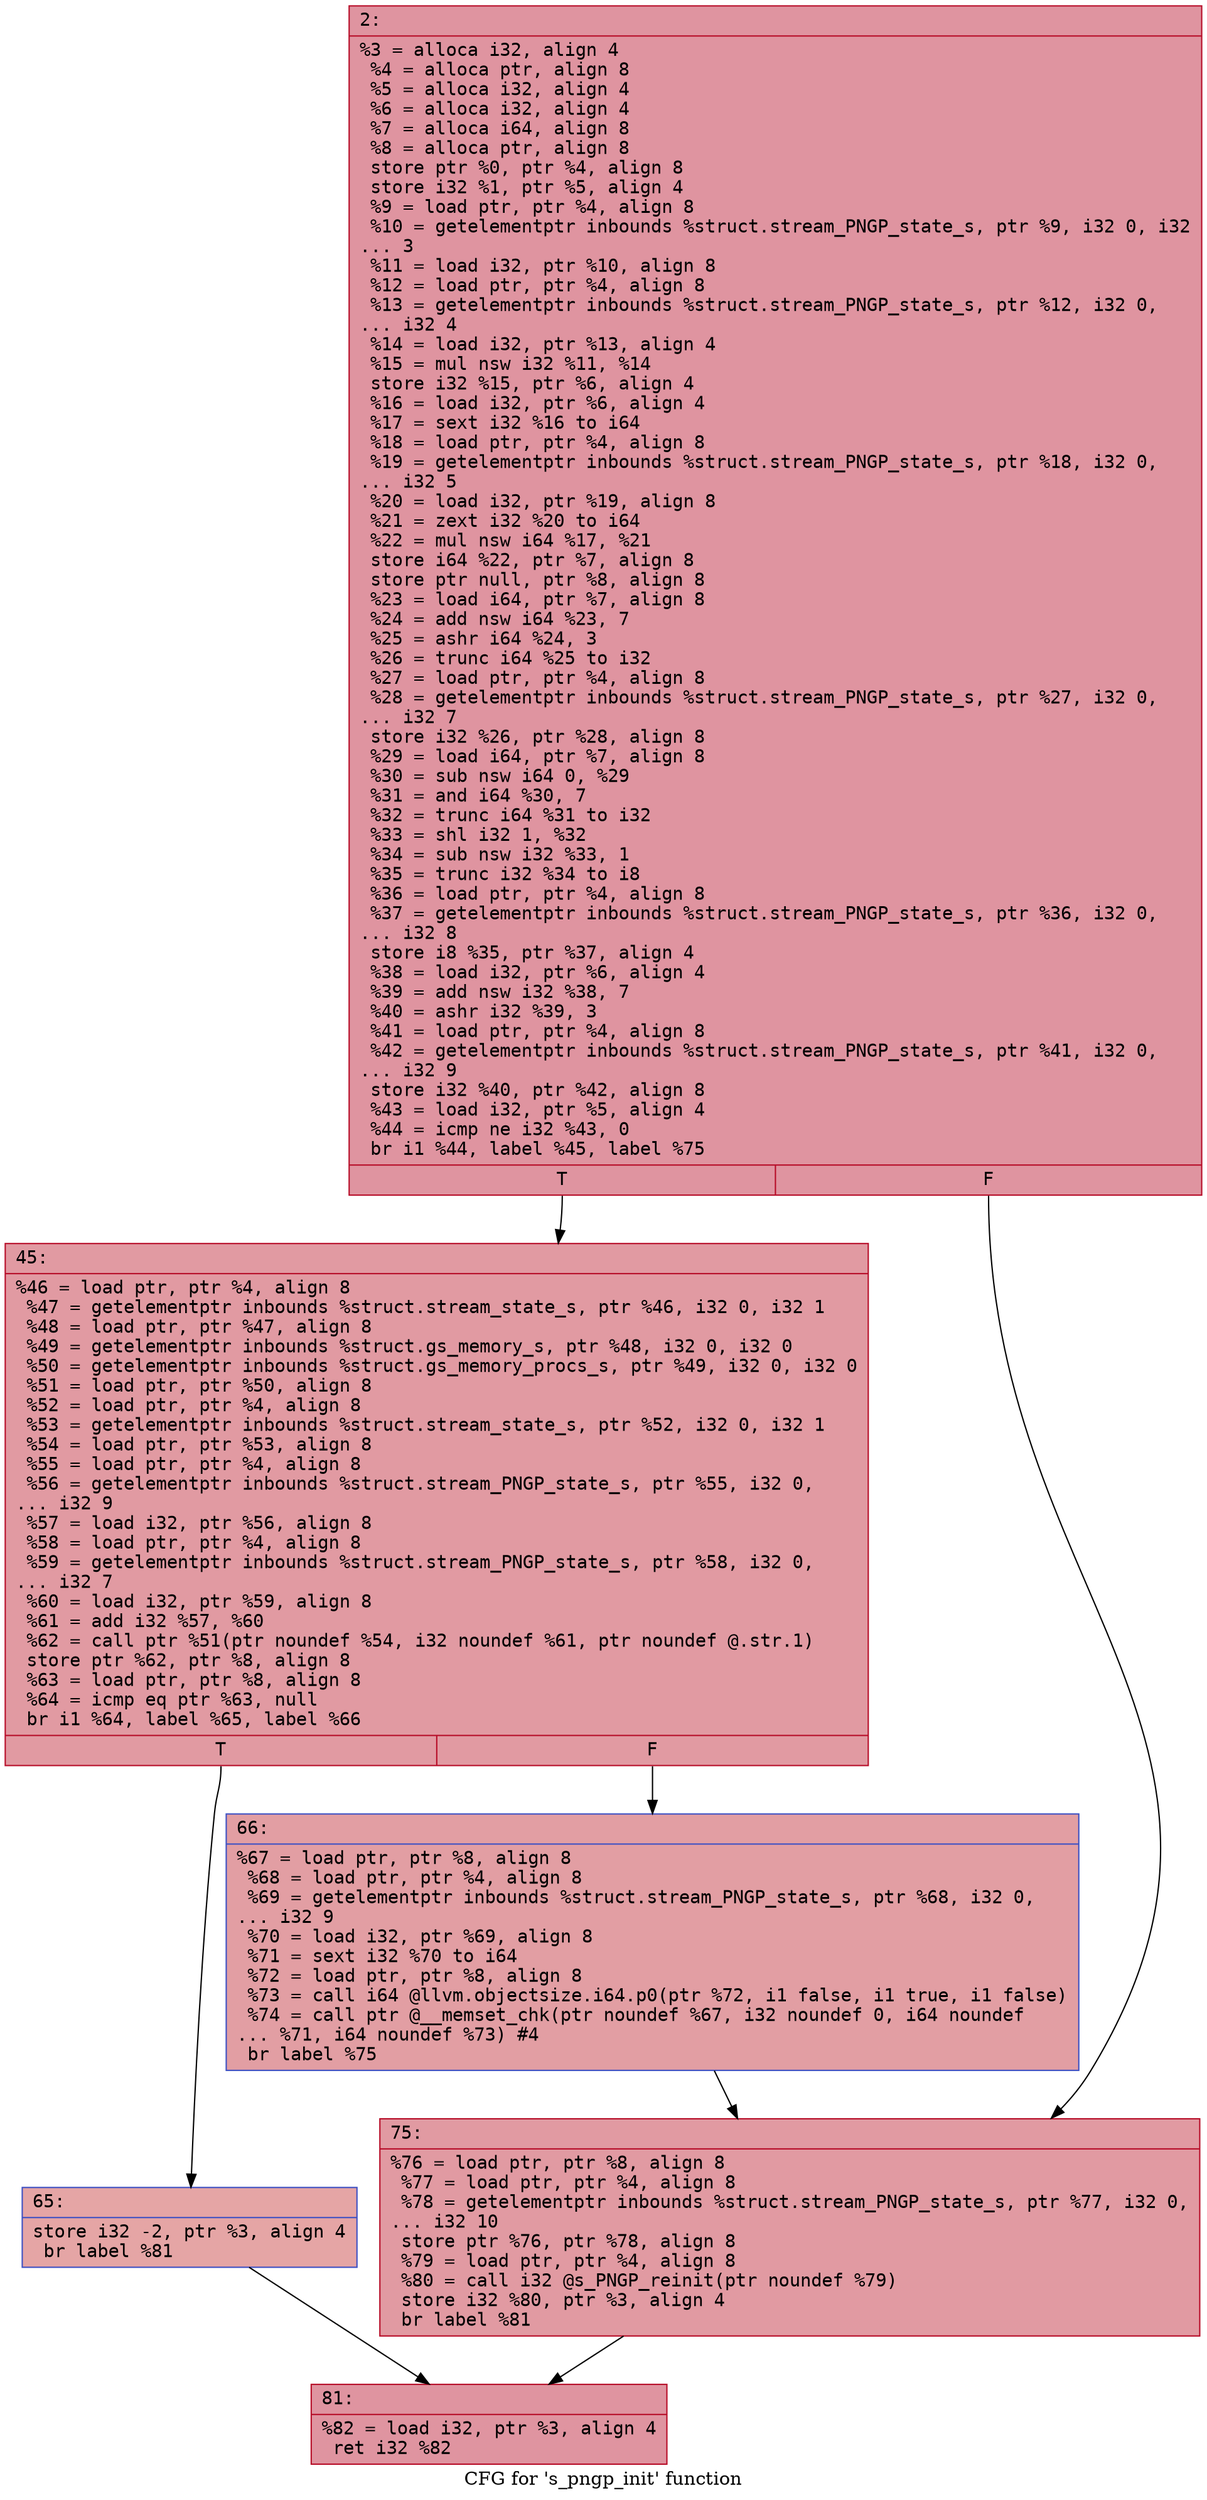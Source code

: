 digraph "CFG for 's_pngp_init' function" {
	label="CFG for 's_pngp_init' function";

	Node0x600002f2f340 [shape=record,color="#b70d28ff", style=filled, fillcolor="#b70d2870" fontname="Courier",label="{2:\l|  %3 = alloca i32, align 4\l  %4 = alloca ptr, align 8\l  %5 = alloca i32, align 4\l  %6 = alloca i32, align 4\l  %7 = alloca i64, align 8\l  %8 = alloca ptr, align 8\l  store ptr %0, ptr %4, align 8\l  store i32 %1, ptr %5, align 4\l  %9 = load ptr, ptr %4, align 8\l  %10 = getelementptr inbounds %struct.stream_PNGP_state_s, ptr %9, i32 0, i32\l... 3\l  %11 = load i32, ptr %10, align 8\l  %12 = load ptr, ptr %4, align 8\l  %13 = getelementptr inbounds %struct.stream_PNGP_state_s, ptr %12, i32 0,\l... i32 4\l  %14 = load i32, ptr %13, align 4\l  %15 = mul nsw i32 %11, %14\l  store i32 %15, ptr %6, align 4\l  %16 = load i32, ptr %6, align 4\l  %17 = sext i32 %16 to i64\l  %18 = load ptr, ptr %4, align 8\l  %19 = getelementptr inbounds %struct.stream_PNGP_state_s, ptr %18, i32 0,\l... i32 5\l  %20 = load i32, ptr %19, align 8\l  %21 = zext i32 %20 to i64\l  %22 = mul nsw i64 %17, %21\l  store i64 %22, ptr %7, align 8\l  store ptr null, ptr %8, align 8\l  %23 = load i64, ptr %7, align 8\l  %24 = add nsw i64 %23, 7\l  %25 = ashr i64 %24, 3\l  %26 = trunc i64 %25 to i32\l  %27 = load ptr, ptr %4, align 8\l  %28 = getelementptr inbounds %struct.stream_PNGP_state_s, ptr %27, i32 0,\l... i32 7\l  store i32 %26, ptr %28, align 8\l  %29 = load i64, ptr %7, align 8\l  %30 = sub nsw i64 0, %29\l  %31 = and i64 %30, 7\l  %32 = trunc i64 %31 to i32\l  %33 = shl i32 1, %32\l  %34 = sub nsw i32 %33, 1\l  %35 = trunc i32 %34 to i8\l  %36 = load ptr, ptr %4, align 8\l  %37 = getelementptr inbounds %struct.stream_PNGP_state_s, ptr %36, i32 0,\l... i32 8\l  store i8 %35, ptr %37, align 4\l  %38 = load i32, ptr %6, align 4\l  %39 = add nsw i32 %38, 7\l  %40 = ashr i32 %39, 3\l  %41 = load ptr, ptr %4, align 8\l  %42 = getelementptr inbounds %struct.stream_PNGP_state_s, ptr %41, i32 0,\l... i32 9\l  store i32 %40, ptr %42, align 8\l  %43 = load i32, ptr %5, align 4\l  %44 = icmp ne i32 %43, 0\l  br i1 %44, label %45, label %75\l|{<s0>T|<s1>F}}"];
	Node0x600002f2f340:s0 -> Node0x600002f2f390[tooltip="2 -> 45\nProbability 62.50%" ];
	Node0x600002f2f340:s1 -> Node0x600002f2f480[tooltip="2 -> 75\nProbability 37.50%" ];
	Node0x600002f2f390 [shape=record,color="#b70d28ff", style=filled, fillcolor="#bb1b2c70" fontname="Courier",label="{45:\l|  %46 = load ptr, ptr %4, align 8\l  %47 = getelementptr inbounds %struct.stream_state_s, ptr %46, i32 0, i32 1\l  %48 = load ptr, ptr %47, align 8\l  %49 = getelementptr inbounds %struct.gs_memory_s, ptr %48, i32 0, i32 0\l  %50 = getelementptr inbounds %struct.gs_memory_procs_s, ptr %49, i32 0, i32 0\l  %51 = load ptr, ptr %50, align 8\l  %52 = load ptr, ptr %4, align 8\l  %53 = getelementptr inbounds %struct.stream_state_s, ptr %52, i32 0, i32 1\l  %54 = load ptr, ptr %53, align 8\l  %55 = load ptr, ptr %4, align 8\l  %56 = getelementptr inbounds %struct.stream_PNGP_state_s, ptr %55, i32 0,\l... i32 9\l  %57 = load i32, ptr %56, align 8\l  %58 = load ptr, ptr %4, align 8\l  %59 = getelementptr inbounds %struct.stream_PNGP_state_s, ptr %58, i32 0,\l... i32 7\l  %60 = load i32, ptr %59, align 8\l  %61 = add i32 %57, %60\l  %62 = call ptr %51(ptr noundef %54, i32 noundef %61, ptr noundef @.str.1)\l  store ptr %62, ptr %8, align 8\l  %63 = load ptr, ptr %8, align 8\l  %64 = icmp eq ptr %63, null\l  br i1 %64, label %65, label %66\l|{<s0>T|<s1>F}}"];
	Node0x600002f2f390:s0 -> Node0x600002f2f3e0[tooltip="45 -> 65\nProbability 37.50%" ];
	Node0x600002f2f390:s1 -> Node0x600002f2f430[tooltip="45 -> 66\nProbability 62.50%" ];
	Node0x600002f2f3e0 [shape=record,color="#3d50c3ff", style=filled, fillcolor="#c5333470" fontname="Courier",label="{65:\l|  store i32 -2, ptr %3, align 4\l  br label %81\l}"];
	Node0x600002f2f3e0 -> Node0x600002f2f4d0[tooltip="65 -> 81\nProbability 100.00%" ];
	Node0x600002f2f430 [shape=record,color="#3d50c3ff", style=filled, fillcolor="#be242e70" fontname="Courier",label="{66:\l|  %67 = load ptr, ptr %8, align 8\l  %68 = load ptr, ptr %4, align 8\l  %69 = getelementptr inbounds %struct.stream_PNGP_state_s, ptr %68, i32 0,\l... i32 9\l  %70 = load i32, ptr %69, align 8\l  %71 = sext i32 %70 to i64\l  %72 = load ptr, ptr %8, align 8\l  %73 = call i64 @llvm.objectsize.i64.p0(ptr %72, i1 false, i1 true, i1 false)\l  %74 = call ptr @__memset_chk(ptr noundef %67, i32 noundef 0, i64 noundef\l... %71, i64 noundef %73) #4\l  br label %75\l}"];
	Node0x600002f2f430 -> Node0x600002f2f480[tooltip="66 -> 75\nProbability 100.00%" ];
	Node0x600002f2f480 [shape=record,color="#b70d28ff", style=filled, fillcolor="#bb1b2c70" fontname="Courier",label="{75:\l|  %76 = load ptr, ptr %8, align 8\l  %77 = load ptr, ptr %4, align 8\l  %78 = getelementptr inbounds %struct.stream_PNGP_state_s, ptr %77, i32 0,\l... i32 10\l  store ptr %76, ptr %78, align 8\l  %79 = load ptr, ptr %4, align 8\l  %80 = call i32 @s_PNGP_reinit(ptr noundef %79)\l  store i32 %80, ptr %3, align 4\l  br label %81\l}"];
	Node0x600002f2f480 -> Node0x600002f2f4d0[tooltip="75 -> 81\nProbability 100.00%" ];
	Node0x600002f2f4d0 [shape=record,color="#b70d28ff", style=filled, fillcolor="#b70d2870" fontname="Courier",label="{81:\l|  %82 = load i32, ptr %3, align 4\l  ret i32 %82\l}"];
}
